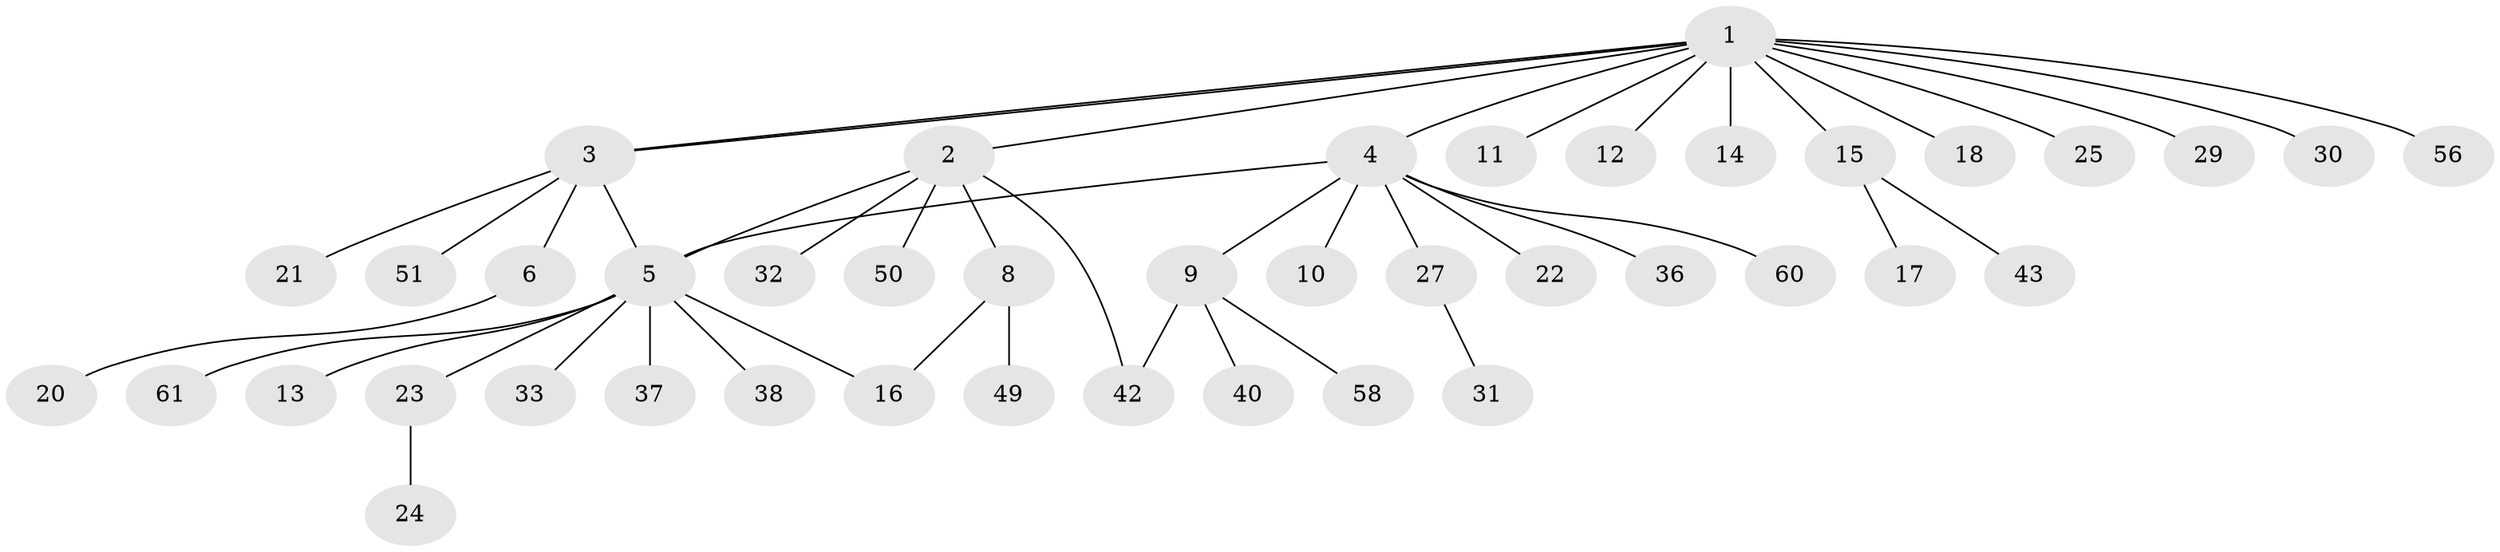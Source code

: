 // original degree distribution, {13: 0.01639344262295082, 6: 0.03278688524590164, 8: 0.01639344262295082, 17: 0.01639344262295082, 5: 0.01639344262295082, 3: 0.03278688524590164, 4: 0.04918032786885246, 1: 0.7049180327868853, 2: 0.11475409836065574}
// Generated by graph-tools (version 1.1) at 2025/18/03/04/25 18:18:22]
// undirected, 42 vertices, 46 edges
graph export_dot {
graph [start="1"]
  node [color=gray90,style=filled];
  1;
  2;
  3;
  4;
  5 [super="+7+35+41+45+46+54+55"];
  6 [super="+19+34+28"];
  8;
  9;
  10;
  11;
  12;
  13;
  14;
  15 [super="+26"];
  16;
  17;
  18;
  20;
  21;
  22;
  23;
  24;
  25 [super="+39"];
  27;
  29;
  30;
  31;
  32;
  33;
  36;
  37;
  38;
  40 [super="+53"];
  42 [super="+52+47"];
  43;
  49;
  50 [super="+59"];
  51;
  56;
  58;
  60;
  61;
  1 -- 2;
  1 -- 3;
  1 -- 3;
  1 -- 4;
  1 -- 11;
  1 -- 12;
  1 -- 14;
  1 -- 15;
  1 -- 18;
  1 -- 25;
  1 -- 29;
  1 -- 30;
  1 -- 56;
  2 -- 5;
  2 -- 8;
  2 -- 32;
  2 -- 42;
  2 -- 50;
  3 -- 5;
  3 -- 6;
  3 -- 21;
  3 -- 51;
  4 -- 5;
  4 -- 9;
  4 -- 10;
  4 -- 22;
  4 -- 27;
  4 -- 36;
  4 -- 60;
  5 -- 13;
  5 -- 16;
  5 -- 23;
  5 -- 33;
  5 -- 37;
  5 -- 38;
  5 -- 61;
  6 -- 20;
  8 -- 16;
  8 -- 49;
  9 -- 40;
  9 -- 42;
  9 -- 58;
  15 -- 17;
  15 -- 43;
  23 -- 24;
  27 -- 31;
}
